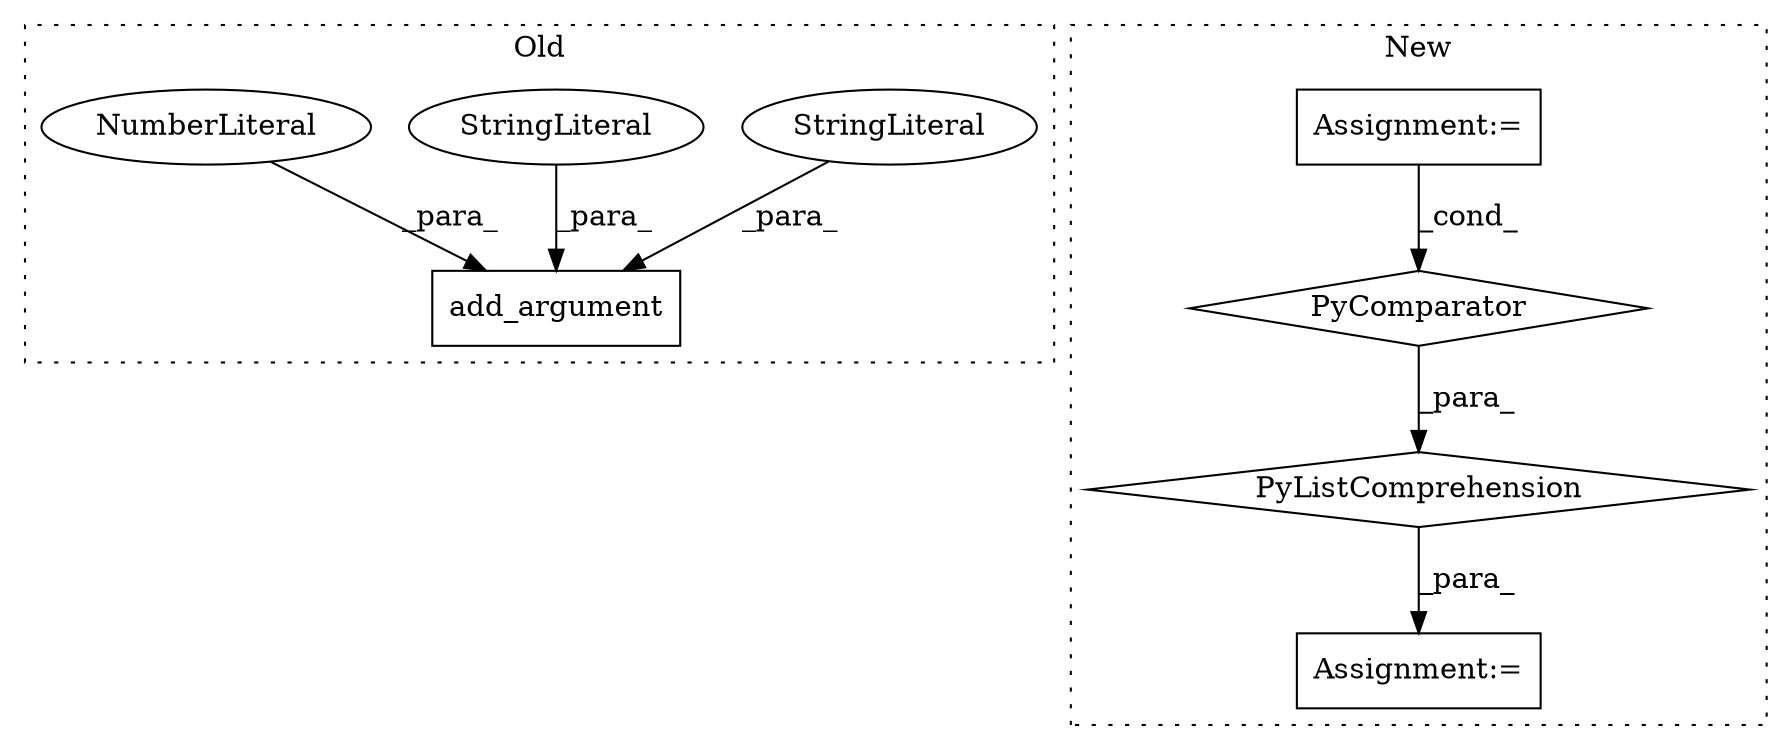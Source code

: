digraph G {
subgraph cluster0 {
1 [label="add_argument" a="32" s="646,699" l="13,1" shape="box"];
3 [label="StringLiteral" a="45" s="685" l="14" shape="ellipse"];
4 [label="StringLiteral" a="45" s="659" l="5" shape="ellipse"];
7 [label="NumberLiteral" a="34" s="682" l="2" shape="ellipse"];
label = "Old";
style="dotted";
}
subgraph cluster1 {
2 [label="PyListComprehension" a="109" s="1601" l="121" shape="diamond"];
5 [label="Assignment:=" a="7" s="1257" l="1" shape="box"];
6 [label="PyComparator" a="113" s="1677" l="37" shape="diamond"];
8 [label="Assignment:=" a="7" s="1589" l="12" shape="box"];
label = "New";
style="dotted";
}
2 -> 8 [label="_para_"];
3 -> 1 [label="_para_"];
4 -> 1 [label="_para_"];
5 -> 6 [label="_cond_"];
6 -> 2 [label="_para_"];
7 -> 1 [label="_para_"];
}